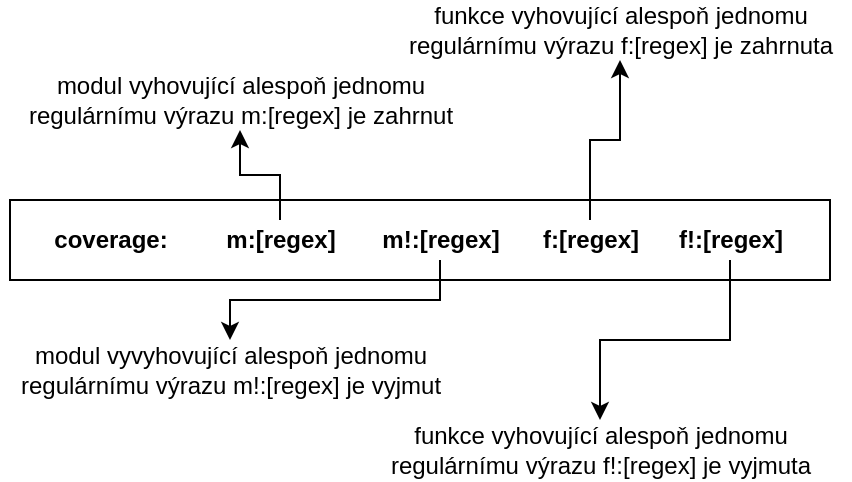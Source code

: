 <mxfile version="16.4.5" type="github">
  <diagram id="Ni9uWXQ8qNGRNFq54FH3" name="Page-1">
    <mxGraphModel dx="1422" dy="705" grid="1" gridSize="10" guides="1" tooltips="1" connect="1" arrows="1" fold="1" page="1" pageScale="1" pageWidth="827" pageHeight="1169" math="0" shadow="0">
      <root>
        <mxCell id="0" />
        <mxCell id="1" parent="0" />
        <mxCell id="k1NI9f-fPOs62LW1hEcz-6" value="" style="rounded=0;whiteSpace=wrap;html=1;" vertex="1" parent="1">
          <mxGeometry x="100" y="210" width="410" height="40" as="geometry" />
        </mxCell>
        <mxCell id="k1NI9f-fPOs62LW1hEcz-1" value="coverage:" style="text;html=1;resizable=0;autosize=1;align=center;verticalAlign=middle;points=[];fillColor=none;strokeColor=none;rounded=0;fontStyle=1" vertex="1" parent="1">
          <mxGeometry x="115" y="220" width="70" height="20" as="geometry" />
        </mxCell>
        <mxCell id="k1NI9f-fPOs62LW1hEcz-13" style="edgeStyle=orthogonalEdgeStyle;rounded=0;orthogonalLoop=1;jettySize=auto;html=1;" edge="1" parent="1" source="k1NI9f-fPOs62LW1hEcz-2" target="k1NI9f-fPOs62LW1hEcz-7">
          <mxGeometry relative="1" as="geometry" />
        </mxCell>
        <mxCell id="k1NI9f-fPOs62LW1hEcz-2" value="m:[regex]" style="text;html=1;resizable=0;autosize=1;align=center;verticalAlign=middle;points=[];fillColor=none;strokeColor=none;rounded=0;fontStyle=1" vertex="1" parent="1">
          <mxGeometry x="200" y="220" width="70" height="20" as="geometry" />
        </mxCell>
        <mxCell id="k1NI9f-fPOs62LW1hEcz-14" style="edgeStyle=orthogonalEdgeStyle;rounded=0;orthogonalLoop=1;jettySize=auto;html=1;" edge="1" parent="1" source="k1NI9f-fPOs62LW1hEcz-3" target="k1NI9f-fPOs62LW1hEcz-8">
          <mxGeometry relative="1" as="geometry" />
        </mxCell>
        <mxCell id="k1NI9f-fPOs62LW1hEcz-3" value="m!:[regex]" style="text;html=1;resizable=0;autosize=1;align=center;verticalAlign=middle;points=[];fillColor=none;strokeColor=none;rounded=0;fontStyle=1" vertex="1" parent="1">
          <mxGeometry x="280" y="220" width="70" height="20" as="geometry" />
        </mxCell>
        <mxCell id="k1NI9f-fPOs62LW1hEcz-12" style="edgeStyle=orthogonalEdgeStyle;rounded=0;orthogonalLoop=1;jettySize=auto;html=1;" edge="1" parent="1" source="k1NI9f-fPOs62LW1hEcz-4" target="k1NI9f-fPOs62LW1hEcz-10">
          <mxGeometry relative="1" as="geometry" />
        </mxCell>
        <mxCell id="k1NI9f-fPOs62LW1hEcz-4" value="f!:[regex]" style="text;html=1;resizable=0;autosize=1;align=center;verticalAlign=middle;points=[];fillColor=none;strokeColor=none;rounded=0;fontStyle=1" vertex="1" parent="1">
          <mxGeometry x="425" y="220" width="70" height="20" as="geometry" />
        </mxCell>
        <mxCell id="k1NI9f-fPOs62LW1hEcz-11" style="edgeStyle=orthogonalEdgeStyle;rounded=0;orthogonalLoop=1;jettySize=auto;html=1;" edge="1" parent="1" source="k1NI9f-fPOs62LW1hEcz-5" target="k1NI9f-fPOs62LW1hEcz-9">
          <mxGeometry relative="1" as="geometry" />
        </mxCell>
        <mxCell id="k1NI9f-fPOs62LW1hEcz-5" value="f:[regex]" style="text;html=1;resizable=0;autosize=1;align=center;verticalAlign=middle;points=[];fillColor=none;strokeColor=none;rounded=0;fontStyle=1" vertex="1" parent="1">
          <mxGeometry x="360" y="220" width="60" height="20" as="geometry" />
        </mxCell>
        <mxCell id="k1NI9f-fPOs62LW1hEcz-7" value="modul vyhovující alespoň jednomu&lt;br&gt;regulárnímu výrazu m:[regex] je zahrnut" style="text;html=1;resizable=0;autosize=1;align=center;verticalAlign=middle;points=[];fillColor=none;strokeColor=none;rounded=0;" vertex="1" parent="1">
          <mxGeometry x="100" y="145" width="230" height="30" as="geometry" />
        </mxCell>
        <mxCell id="k1NI9f-fPOs62LW1hEcz-8" value="modul vyvyhovující alespoň jednomu&lt;br&gt;regulárnímu výrazu m!:[regex] je vyjmut" style="text;html=1;resizable=0;autosize=1;align=center;verticalAlign=middle;points=[];fillColor=none;strokeColor=none;rounded=0;" vertex="1" parent="1">
          <mxGeometry x="95" y="280" width="230" height="30" as="geometry" />
        </mxCell>
        <mxCell id="k1NI9f-fPOs62LW1hEcz-9" value="funkce vyhovující alespoň jednomu&lt;br&gt;regulárnímu výrazu f:[regex] je zahrnuta" style="text;html=1;resizable=0;autosize=1;align=center;verticalAlign=middle;points=[];fillColor=none;strokeColor=none;rounded=0;" vertex="1" parent="1">
          <mxGeometry x="290" y="110" width="230" height="30" as="geometry" />
        </mxCell>
        <mxCell id="k1NI9f-fPOs62LW1hEcz-10" value="funkce vyhovující alespoň jednomu&lt;br&gt;regulárnímu výrazu f!:[regex] je vyjmuta" style="text;html=1;resizable=0;autosize=1;align=center;verticalAlign=middle;points=[];fillColor=none;strokeColor=none;rounded=0;" vertex="1" parent="1">
          <mxGeometry x="280" y="320" width="230" height="30" as="geometry" />
        </mxCell>
      </root>
    </mxGraphModel>
  </diagram>
</mxfile>

